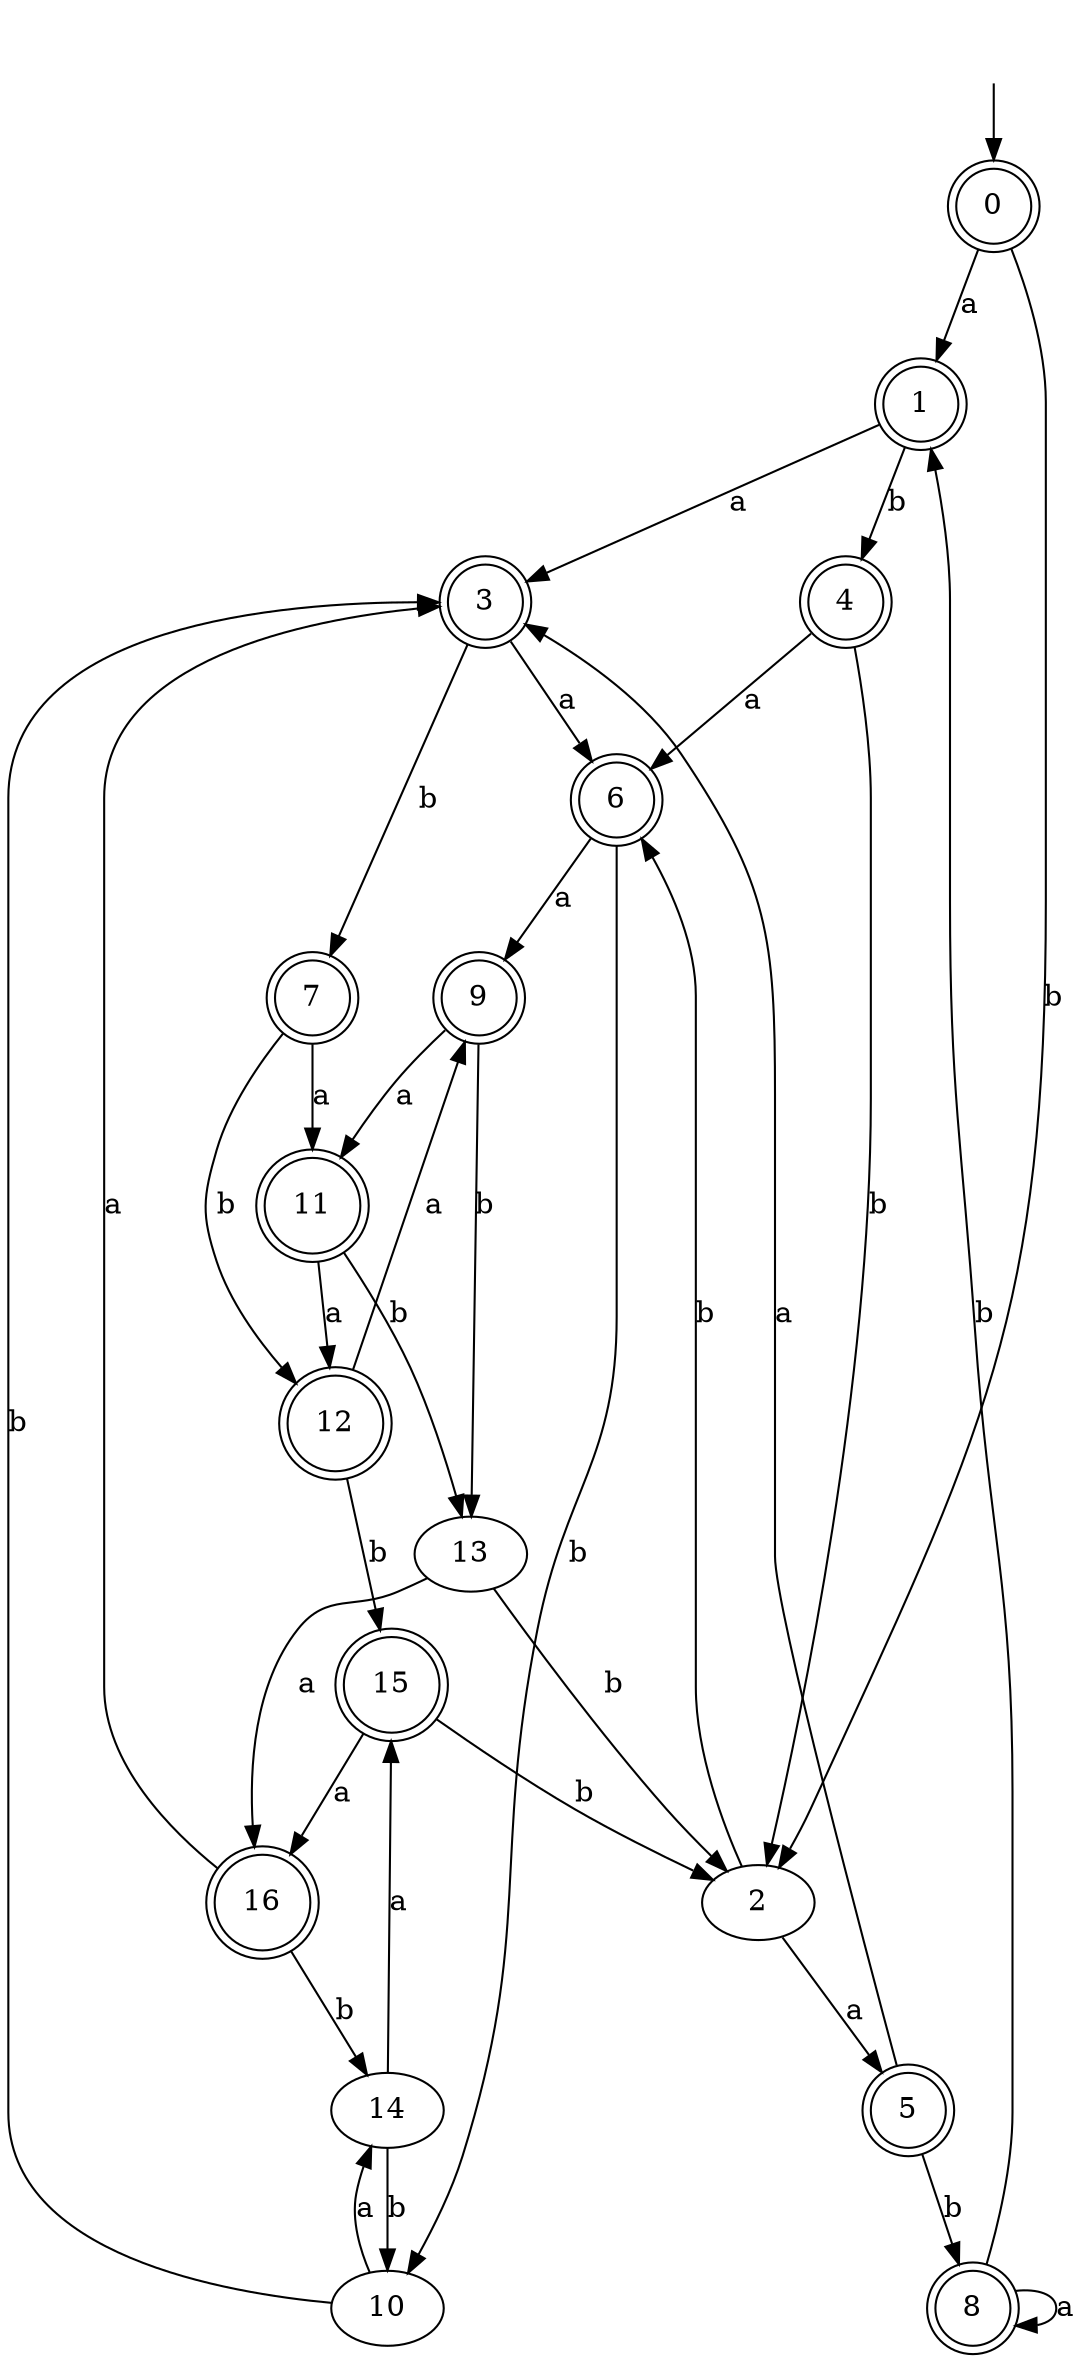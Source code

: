 digraph RandomDFA {
  __start0 [label="", shape=none];
  __start0 -> 0 [label=""];
  0 [shape=circle] [shape=doublecircle]
  0 -> 1 [label="a"]
  0 -> 2 [label="b"]
  1 [shape=doublecircle]
  1 -> 3 [label="a"]
  1 -> 4 [label="b"]
  2
  2 -> 5 [label="a"]
  2 -> 6 [label="b"]
  3 [shape=doublecircle]
  3 -> 6 [label="a"]
  3 -> 7 [label="b"]
  4 [shape=doublecircle]
  4 -> 6 [label="a"]
  4 -> 2 [label="b"]
  5 [shape=doublecircle]
  5 -> 3 [label="a"]
  5 -> 8 [label="b"]
  6 [shape=doublecircle]
  6 -> 9 [label="a"]
  6 -> 10 [label="b"]
  7 [shape=doublecircle]
  7 -> 11 [label="a"]
  7 -> 12 [label="b"]
  8 [shape=doublecircle]
  8 -> 8 [label="a"]
  8 -> 1 [label="b"]
  9 [shape=doublecircle]
  9 -> 11 [label="a"]
  9 -> 13 [label="b"]
  10
  10 -> 14 [label="a"]
  10 -> 3 [label="b"]
  11 [shape=doublecircle]
  11 -> 12 [label="a"]
  11 -> 13 [label="b"]
  12 [shape=doublecircle]
  12 -> 9 [label="a"]
  12 -> 15 [label="b"]
  13
  13 -> 16 [label="a"]
  13 -> 2 [label="b"]
  14
  14 -> 15 [label="a"]
  14 -> 10 [label="b"]
  15 [shape=doublecircle]
  15 -> 16 [label="a"]
  15 -> 2 [label="b"]
  16 [shape=doublecircle]
  16 -> 3 [label="a"]
  16 -> 14 [label="b"]
}
